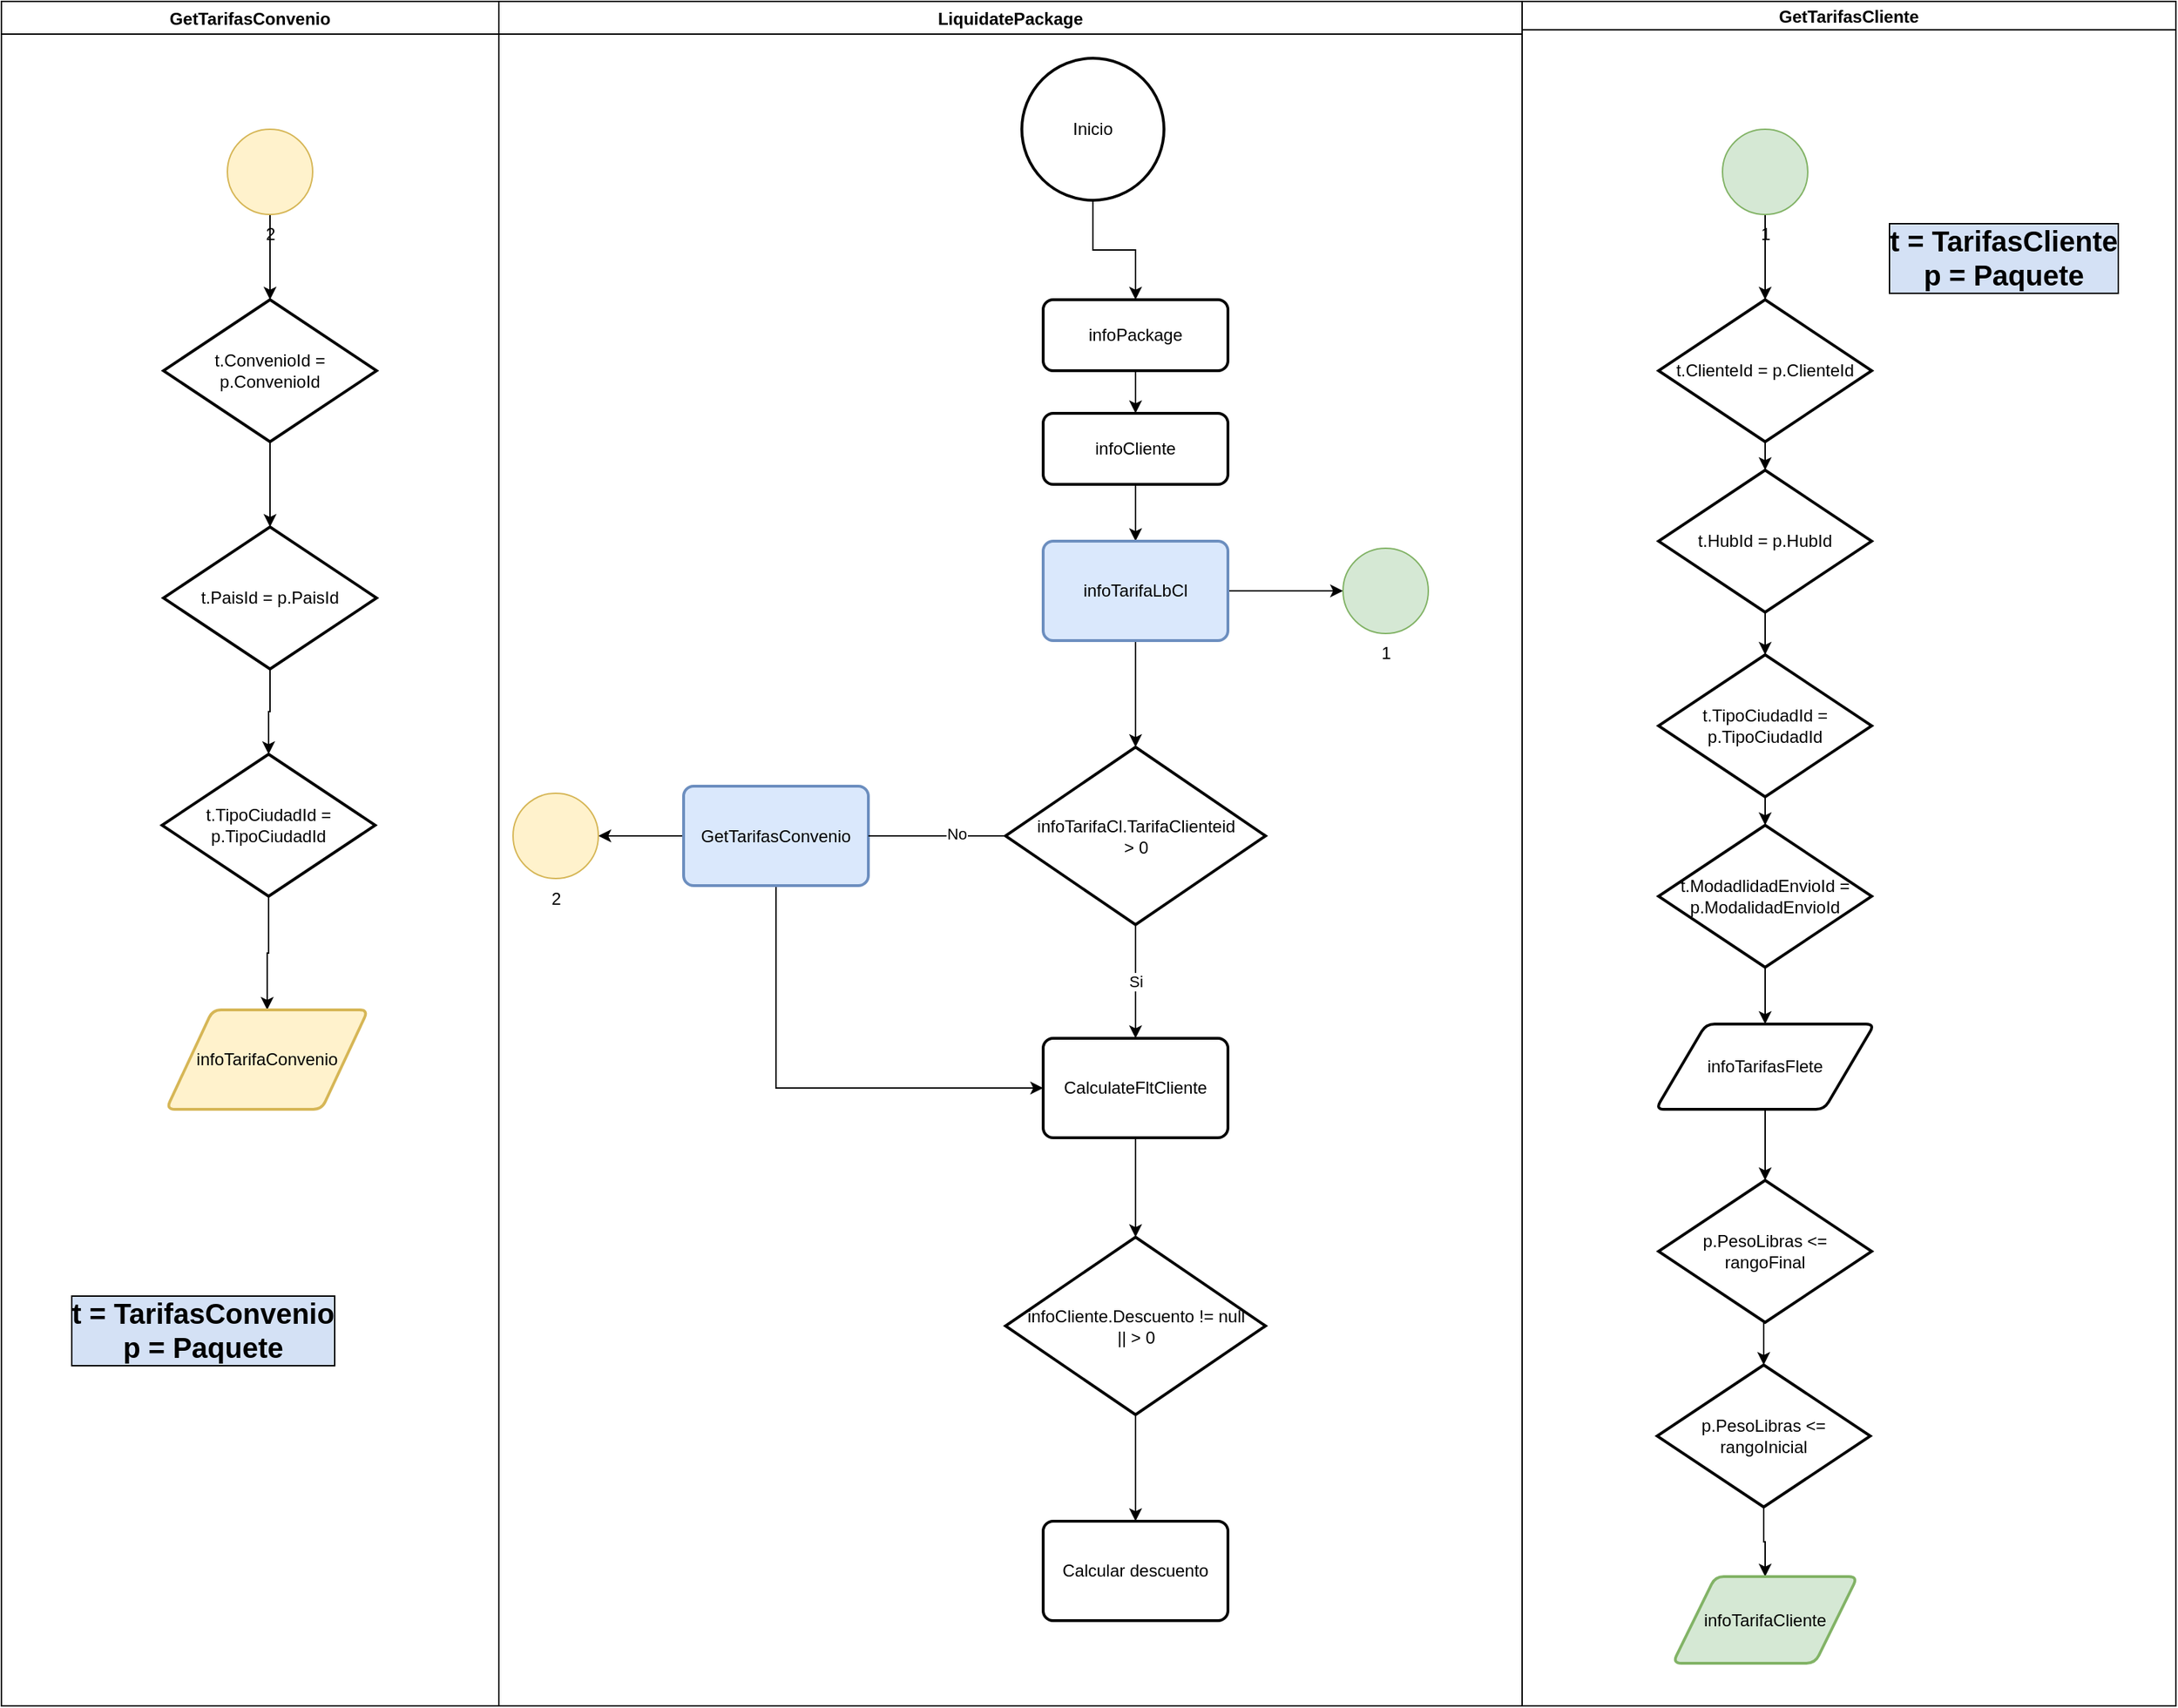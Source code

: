 <mxfile version="18.1.1" type="github">
  <diagram id="Eyb0sd25vl_3-xl4YI_Z" name="Page-1">
    <mxGraphModel dx="2903" dy="1128" grid="1" gridSize="10" guides="1" tooltips="1" connect="1" arrows="1" fold="1" page="1" pageScale="1" pageWidth="827" pageHeight="1169" math="0" shadow="0">
      <root>
        <mxCell id="0" />
        <mxCell id="1" parent="0" />
        <mxCell id="biy8ONkfciWmw4ODM3e7-40" style="edgeStyle=orthogonalEdgeStyle;rounded=0;orthogonalLoop=1;jettySize=auto;html=1;exitX=0.5;exitY=1;exitDx=0;exitDy=0;exitPerimeter=0;" edge="1" parent="1" source="biy8ONkfciWmw4ODM3e7-1" target="biy8ONkfciWmw4ODM3e7-2">
          <mxGeometry relative="1" as="geometry" />
        </mxCell>
        <mxCell id="biy8ONkfciWmw4ODM3e7-41" style="edgeStyle=orthogonalEdgeStyle;rounded=0;orthogonalLoop=1;jettySize=auto;html=1;exitX=0.5;exitY=1;exitDx=0;exitDy=0;entryX=0.5;entryY=0;entryDx=0;entryDy=0;" edge="1" parent="1" source="biy8ONkfciWmw4ODM3e7-2" target="biy8ONkfciWmw4ODM3e7-3">
          <mxGeometry relative="1" as="geometry" />
        </mxCell>
        <mxCell id="biy8ONkfciWmw4ODM3e7-2" value="infoPackage" style="rounded=1;whiteSpace=wrap;html=1;absoluteArcSize=1;arcSize=14;strokeWidth=2;" vertex="1" parent="1">
          <mxGeometry x="113" y="270" width="130" height="50" as="geometry" />
        </mxCell>
        <mxCell id="biy8ONkfciWmw4ODM3e7-42" style="edgeStyle=orthogonalEdgeStyle;rounded=0;orthogonalLoop=1;jettySize=auto;html=1;exitX=0.5;exitY=1;exitDx=0;exitDy=0;entryX=0.5;entryY=0;entryDx=0;entryDy=0;" edge="1" parent="1" source="biy8ONkfciWmw4ODM3e7-3" target="biy8ONkfciWmw4ODM3e7-4">
          <mxGeometry relative="1" as="geometry" />
        </mxCell>
        <mxCell id="biy8ONkfciWmw4ODM3e7-3" value="infoCliente" style="rounded=1;whiteSpace=wrap;html=1;absoluteArcSize=1;arcSize=14;strokeWidth=2;" vertex="1" parent="1">
          <mxGeometry x="113" y="350" width="130" height="50" as="geometry" />
        </mxCell>
        <mxCell id="biy8ONkfciWmw4ODM3e7-37" style="edgeStyle=orthogonalEdgeStyle;rounded=0;orthogonalLoop=1;jettySize=auto;html=1;exitX=0.5;exitY=1;exitDx=0;exitDy=0;" edge="1" parent="1" source="biy8ONkfciWmw4ODM3e7-4" target="biy8ONkfciWmw4ODM3e7-27">
          <mxGeometry relative="1" as="geometry" />
        </mxCell>
        <mxCell id="biy8ONkfciWmw4ODM3e7-65" style="edgeStyle=orthogonalEdgeStyle;rounded=0;orthogonalLoop=1;jettySize=auto;html=1;exitX=1;exitY=0.5;exitDx=0;exitDy=0;entryX=0;entryY=0.5;entryDx=0;entryDy=0;entryPerimeter=0;" edge="1" parent="1" source="biy8ONkfciWmw4ODM3e7-4" target="biy8ONkfciWmw4ODM3e7-64">
          <mxGeometry relative="1" as="geometry" />
        </mxCell>
        <mxCell id="biy8ONkfciWmw4ODM3e7-4" value="infoTarifaLbCl" style="rounded=1;whiteSpace=wrap;html=1;absoluteArcSize=1;arcSize=14;strokeWidth=2;fillColor=#dae8fc;strokeColor=#6c8ebf;" vertex="1" parent="1">
          <mxGeometry x="113" y="440" width="130" height="70" as="geometry" />
        </mxCell>
        <mxCell id="biy8ONkfciWmw4ODM3e7-63" value="" style="edgeStyle=orthogonalEdgeStyle;rounded=0;orthogonalLoop=1;jettySize=auto;html=1;" edge="1" parent="1" source="biy8ONkfciWmw4ODM3e7-5" target="biy8ONkfciWmw4ODM3e7-6">
          <mxGeometry relative="1" as="geometry" />
        </mxCell>
        <mxCell id="biy8ONkfciWmw4ODM3e7-5" value="1" style="verticalLabelPosition=bottom;verticalAlign=top;html=1;shape=mxgraph.flowchart.on-page_reference;fillColor=#d5e8d4;strokeColor=#82b366;" vertex="1" parent="1">
          <mxGeometry x="591" y="150" width="60" height="60" as="geometry" />
        </mxCell>
        <mxCell id="biy8ONkfciWmw4ODM3e7-17" style="edgeStyle=orthogonalEdgeStyle;rounded=0;orthogonalLoop=1;jettySize=auto;html=1;exitX=0.5;exitY=1;exitDx=0;exitDy=0;exitPerimeter=0;" edge="1" parent="1" source="biy8ONkfciWmw4ODM3e7-6" target="biy8ONkfciWmw4ODM3e7-8">
          <mxGeometry relative="1" as="geometry" />
        </mxCell>
        <mxCell id="biy8ONkfciWmw4ODM3e7-6" value="t.ClienteId = p.ClienteId" style="strokeWidth=2;html=1;shape=mxgraph.flowchart.decision;whiteSpace=wrap;" vertex="1" parent="1">
          <mxGeometry x="546" y="270" width="150" height="100" as="geometry" />
        </mxCell>
        <mxCell id="biy8ONkfciWmw4ODM3e7-18" style="edgeStyle=orthogonalEdgeStyle;rounded=0;orthogonalLoop=1;jettySize=auto;html=1;exitX=0.5;exitY=1;exitDx=0;exitDy=0;exitPerimeter=0;entryX=0.5;entryY=0;entryDx=0;entryDy=0;entryPerimeter=0;" edge="1" parent="1" source="biy8ONkfciWmw4ODM3e7-8" target="biy8ONkfciWmw4ODM3e7-9">
          <mxGeometry relative="1" as="geometry" />
        </mxCell>
        <mxCell id="biy8ONkfciWmw4ODM3e7-8" value="t.HubId = p.HubId" style="strokeWidth=2;html=1;shape=mxgraph.flowchart.decision;whiteSpace=wrap;" vertex="1" parent="1">
          <mxGeometry x="546" y="390" width="150" height="100" as="geometry" />
        </mxCell>
        <mxCell id="biy8ONkfciWmw4ODM3e7-19" style="edgeStyle=orthogonalEdgeStyle;rounded=0;orthogonalLoop=1;jettySize=auto;html=1;exitX=0.5;exitY=1;exitDx=0;exitDy=0;exitPerimeter=0;" edge="1" parent="1" source="biy8ONkfciWmw4ODM3e7-9" target="biy8ONkfciWmw4ODM3e7-10">
          <mxGeometry relative="1" as="geometry" />
        </mxCell>
        <mxCell id="biy8ONkfciWmw4ODM3e7-9" value="t.TipoCiudadId = p.TipoCiudadId" style="strokeWidth=2;html=1;shape=mxgraph.flowchart.decision;whiteSpace=wrap;" vertex="1" parent="1">
          <mxGeometry x="546" y="520" width="150" height="100" as="geometry" />
        </mxCell>
        <mxCell id="biy8ONkfciWmw4ODM3e7-20" style="edgeStyle=orthogonalEdgeStyle;rounded=0;orthogonalLoop=1;jettySize=auto;html=1;exitX=0.5;exitY=1;exitDx=0;exitDy=0;exitPerimeter=0;" edge="1" parent="1" source="biy8ONkfciWmw4ODM3e7-10" target="biy8ONkfciWmw4ODM3e7-12">
          <mxGeometry relative="1" as="geometry" />
        </mxCell>
        <mxCell id="biy8ONkfciWmw4ODM3e7-10" value="t.ModadlidadEnvioId = p.ModalidadEnvioId" style="strokeWidth=2;html=1;shape=mxgraph.flowchart.decision;whiteSpace=wrap;" vertex="1" parent="1">
          <mxGeometry x="546" y="640" width="150" height="100" as="geometry" />
        </mxCell>
        <mxCell id="biy8ONkfciWmw4ODM3e7-21" style="edgeStyle=orthogonalEdgeStyle;rounded=0;orthogonalLoop=1;jettySize=auto;html=1;exitX=0.5;exitY=1;exitDx=0;exitDy=0;entryX=0.5;entryY=0;entryDx=0;entryDy=0;entryPerimeter=0;" edge="1" parent="1" source="biy8ONkfciWmw4ODM3e7-12" target="biy8ONkfciWmw4ODM3e7-14">
          <mxGeometry relative="1" as="geometry" />
        </mxCell>
        <mxCell id="biy8ONkfciWmw4ODM3e7-12" value="infoTarifasFlete" style="shape=parallelogram;html=1;strokeWidth=2;perimeter=parallelogramPerimeter;whiteSpace=wrap;rounded=1;arcSize=12;size=0.23;" vertex="1" parent="1">
          <mxGeometry x="544" y="780" width="154" height="60" as="geometry" />
        </mxCell>
        <mxCell id="biy8ONkfciWmw4ODM3e7-22" style="edgeStyle=orthogonalEdgeStyle;rounded=0;orthogonalLoop=1;jettySize=auto;html=1;exitX=0.5;exitY=1;exitDx=0;exitDy=0;exitPerimeter=0;entryX=0.5;entryY=0;entryDx=0;entryDy=0;entryPerimeter=0;" edge="1" parent="1" source="biy8ONkfciWmw4ODM3e7-14" target="biy8ONkfciWmw4ODM3e7-15">
          <mxGeometry relative="1" as="geometry" />
        </mxCell>
        <mxCell id="biy8ONkfciWmw4ODM3e7-14" value="&lt;div&gt;p.PesoLibras &amp;lt;= &lt;br&gt;&lt;/div&gt;&lt;div&gt;rangoFinal&lt;br&gt;&lt;/div&gt;" style="strokeWidth=2;html=1;shape=mxgraph.flowchart.decision;whiteSpace=wrap;" vertex="1" parent="1">
          <mxGeometry x="546" y="890" width="150" height="100" as="geometry" />
        </mxCell>
        <mxCell id="biy8ONkfciWmw4ODM3e7-24" style="edgeStyle=orthogonalEdgeStyle;rounded=0;orthogonalLoop=1;jettySize=auto;html=1;exitX=0.5;exitY=1;exitDx=0;exitDy=0;exitPerimeter=0;entryX=0.5;entryY=0;entryDx=0;entryDy=0;" edge="1" parent="1" source="biy8ONkfciWmw4ODM3e7-15" target="biy8ONkfciWmw4ODM3e7-23">
          <mxGeometry relative="1" as="geometry" />
        </mxCell>
        <mxCell id="biy8ONkfciWmw4ODM3e7-15" value="&lt;div&gt;p.PesoLibras &amp;lt;= &lt;br&gt;&lt;/div&gt;&lt;div&gt;rangoInicial&lt;br&gt;&lt;/div&gt;" style="strokeWidth=2;html=1;shape=mxgraph.flowchart.decision;whiteSpace=wrap;" vertex="1" parent="1">
          <mxGeometry x="545" y="1020" width="150" height="100" as="geometry" />
        </mxCell>
        <mxCell id="biy8ONkfciWmw4ODM3e7-23" value="infoTarifaCliente" style="shape=parallelogram;html=1;strokeWidth=2;perimeter=parallelogramPerimeter;whiteSpace=wrap;rounded=1;arcSize=12;size=0.23;fillColor=#d5e8d4;strokeColor=#82b366;" vertex="1" parent="1">
          <mxGeometry x="556" y="1169" width="130" height="61" as="geometry" />
        </mxCell>
        <mxCell id="biy8ONkfciWmw4ODM3e7-32" value="Si" style="edgeStyle=orthogonalEdgeStyle;rounded=0;orthogonalLoop=1;jettySize=auto;html=1;exitX=0.5;exitY=1;exitDx=0;exitDy=0;exitPerimeter=0;" edge="1" parent="1" source="biy8ONkfciWmw4ODM3e7-27" target="biy8ONkfciWmw4ODM3e7-29">
          <mxGeometry relative="1" as="geometry" />
        </mxCell>
        <mxCell id="biy8ONkfciWmw4ODM3e7-27" value="&lt;div&gt;infoTarifaCl.TarifaClienteid &lt;br&gt;&lt;/div&gt;&lt;div&gt;&amp;gt; 0&lt;br&gt;&lt;/div&gt;" style="strokeWidth=2;html=1;shape=mxgraph.flowchart.decision;whiteSpace=wrap;" vertex="1" parent="1">
          <mxGeometry x="86.5" y="585" width="183" height="125" as="geometry" />
        </mxCell>
        <mxCell id="biy8ONkfciWmw4ODM3e7-33" style="edgeStyle=orthogonalEdgeStyle;rounded=0;orthogonalLoop=1;jettySize=auto;html=1;exitX=0.5;exitY=1;exitDx=0;exitDy=0;" edge="1" parent="1" source="biy8ONkfciWmw4ODM3e7-29" target="biy8ONkfciWmw4ODM3e7-30">
          <mxGeometry relative="1" as="geometry" />
        </mxCell>
        <mxCell id="biy8ONkfciWmw4ODM3e7-29" value="CalculateFltCliente" style="rounded=1;whiteSpace=wrap;html=1;absoluteArcSize=1;arcSize=14;strokeWidth=2;" vertex="1" parent="1">
          <mxGeometry x="113" y="790" width="130" height="70" as="geometry" />
        </mxCell>
        <mxCell id="biy8ONkfciWmw4ODM3e7-34" style="edgeStyle=orthogonalEdgeStyle;rounded=0;orthogonalLoop=1;jettySize=auto;html=1;exitX=0.5;exitY=1;exitDx=0;exitDy=0;exitPerimeter=0;" edge="1" parent="1" source="biy8ONkfciWmw4ODM3e7-30" target="biy8ONkfciWmw4ODM3e7-31">
          <mxGeometry relative="1" as="geometry" />
        </mxCell>
        <mxCell id="biy8ONkfciWmw4ODM3e7-30" value="&lt;div&gt;infoCliente.Descuento != null&lt;/div&gt;&lt;div&gt;|| &amp;gt; 0&lt;br&gt;&lt;/div&gt;" style="strokeWidth=2;html=1;shape=mxgraph.flowchart.decision;whiteSpace=wrap;" vertex="1" parent="1">
          <mxGeometry x="86.5" y="930" width="183" height="125" as="geometry" />
        </mxCell>
        <mxCell id="biy8ONkfciWmw4ODM3e7-31" value="Calcular descuento" style="rounded=1;whiteSpace=wrap;html=1;absoluteArcSize=1;arcSize=14;strokeWidth=2;" vertex="1" parent="1">
          <mxGeometry x="113" y="1130" width="130" height="70" as="geometry" />
        </mxCell>
        <mxCell id="biy8ONkfciWmw4ODM3e7-39" style="edgeStyle=orthogonalEdgeStyle;rounded=0;orthogonalLoop=1;jettySize=auto;html=1;exitX=0.5;exitY=1;exitDx=0;exitDy=0;entryX=0;entryY=0.5;entryDx=0;entryDy=0;" edge="1" parent="1" source="biy8ONkfciWmw4ODM3e7-36" target="biy8ONkfciWmw4ODM3e7-29">
          <mxGeometry relative="1" as="geometry" />
        </mxCell>
        <mxCell id="biy8ONkfciWmw4ODM3e7-43" value="GetTarifasCliente" style="swimlane;startSize=20;" vertex="1" parent="1">
          <mxGeometry x="450" y="60" width="460" height="1200" as="geometry" />
        </mxCell>
        <mxCell id="biy8ONkfciWmw4ODM3e7-11" value="&lt;div style=&quot;font-size: 20px;&quot;&gt;&lt;b style=&quot;font-size: 20px;&quot;&gt;t = TarifasCliente&lt;/b&gt;&lt;/div&gt;&lt;div style=&quot;font-size: 20px;&quot;&gt;&lt;b style=&quot;font-size: 20px;&quot;&gt;p = Paquete&lt;/b&gt;&lt;br style=&quot;font-size: 20px;&quot;&gt;&lt;/div&gt;" style="text;html=1;strokeColor=none;fillColor=none;align=center;verticalAlign=middle;whiteSpace=wrap;rounded=0;fontSize=20;labelBackgroundColor=#D4E1F5;labelBorderColor=default;" vertex="1" parent="biy8ONkfciWmw4ODM3e7-43">
          <mxGeometry x="230" y="150" width="218" height="60" as="geometry" />
        </mxCell>
        <mxCell id="biy8ONkfciWmw4ODM3e7-55" style="edgeStyle=orthogonalEdgeStyle;rounded=0;orthogonalLoop=1;jettySize=auto;html=1;exitX=0.5;exitY=1;exitDx=0;exitDy=0;exitPerimeter=0;entryX=0.5;entryY=0;entryDx=0;entryDy=0;entryPerimeter=0;" edge="1" parent="1" source="biy8ONkfciWmw4ODM3e7-45" target="biy8ONkfciWmw4ODM3e7-46">
          <mxGeometry relative="1" as="geometry" />
        </mxCell>
        <mxCell id="biy8ONkfciWmw4ODM3e7-45" value="2" style="verticalLabelPosition=bottom;verticalAlign=top;html=1;shape=mxgraph.flowchart.on-page_reference;fillColor=#fff2cc;strokeColor=#d6b656;" vertex="1" parent="1">
          <mxGeometry x="-461" y="150" width="60" height="60" as="geometry" />
        </mxCell>
        <mxCell id="biy8ONkfciWmw4ODM3e7-56" style="edgeStyle=orthogonalEdgeStyle;rounded=0;orthogonalLoop=1;jettySize=auto;html=1;exitX=0.5;exitY=1;exitDx=0;exitDy=0;exitPerimeter=0;entryX=0.5;entryY=0;entryDx=0;entryDy=0;entryPerimeter=0;" edge="1" parent="1" source="biy8ONkfciWmw4ODM3e7-46" target="biy8ONkfciWmw4ODM3e7-47">
          <mxGeometry relative="1" as="geometry" />
        </mxCell>
        <mxCell id="biy8ONkfciWmw4ODM3e7-46" value="t.ConvenioId = p.ConvenioId" style="strokeWidth=2;html=1;shape=mxgraph.flowchart.decision;whiteSpace=wrap;" vertex="1" parent="1">
          <mxGeometry x="-506" y="270" width="150" height="100" as="geometry" />
        </mxCell>
        <mxCell id="biy8ONkfciWmw4ODM3e7-52" value="GetTarifasConvenio" style="swimlane;" vertex="1" parent="1">
          <mxGeometry x="-620" y="60" width="350" height="1200" as="geometry" />
        </mxCell>
        <mxCell id="biy8ONkfciWmw4ODM3e7-57" style="edgeStyle=orthogonalEdgeStyle;rounded=0;orthogonalLoop=1;jettySize=auto;html=1;exitX=0.5;exitY=1;exitDx=0;exitDy=0;exitPerimeter=0;entryX=0.5;entryY=0;entryDx=0;entryDy=0;entryPerimeter=0;" edge="1" parent="biy8ONkfciWmw4ODM3e7-52" source="biy8ONkfciWmw4ODM3e7-47" target="biy8ONkfciWmw4ODM3e7-48">
          <mxGeometry relative="1" as="geometry" />
        </mxCell>
        <mxCell id="biy8ONkfciWmw4ODM3e7-47" value="t.PaisId = p.PaisId" style="strokeWidth=2;html=1;shape=mxgraph.flowchart.decision;whiteSpace=wrap;" vertex="1" parent="biy8ONkfciWmw4ODM3e7-52">
          <mxGeometry x="114" y="370" width="150" height="100" as="geometry" />
        </mxCell>
        <mxCell id="biy8ONkfciWmw4ODM3e7-58" style="edgeStyle=orthogonalEdgeStyle;rounded=0;orthogonalLoop=1;jettySize=auto;html=1;exitX=0.5;exitY=1;exitDx=0;exitDy=0;exitPerimeter=0;entryX=0.5;entryY=0;entryDx=0;entryDy=0;" edge="1" parent="biy8ONkfciWmw4ODM3e7-52" source="biy8ONkfciWmw4ODM3e7-48" target="biy8ONkfciWmw4ODM3e7-50">
          <mxGeometry relative="1" as="geometry" />
        </mxCell>
        <mxCell id="biy8ONkfciWmw4ODM3e7-48" value="t.TipoCiudadId = p.TipoCiudadId" style="strokeWidth=2;html=1;shape=mxgraph.flowchart.decision;whiteSpace=wrap;" vertex="1" parent="biy8ONkfciWmw4ODM3e7-52">
          <mxGeometry x="113" y="530" width="150" height="100" as="geometry" />
        </mxCell>
        <mxCell id="biy8ONkfciWmw4ODM3e7-50" value="infoTarifaConvenio" style="shape=parallelogram;html=1;strokeWidth=2;perimeter=parallelogramPerimeter;whiteSpace=wrap;rounded=1;arcSize=12;size=0.23;fillColor=#fff2cc;strokeColor=#d6b656;" vertex="1" parent="biy8ONkfciWmw4ODM3e7-52">
          <mxGeometry x="116" y="710" width="142" height="70" as="geometry" />
        </mxCell>
        <mxCell id="biy8ONkfciWmw4ODM3e7-71" value="&lt;div style=&quot;font-size: 20px;&quot;&gt;&lt;b style=&quot;font-size: 20px;&quot;&gt;t = TarifasConvenio&lt;/b&gt;&lt;/div&gt;&lt;div style=&quot;font-size: 20px;&quot;&gt;&lt;b style=&quot;font-size: 20px;&quot;&gt;p = Paquete&lt;/b&gt;&lt;br style=&quot;font-size: 20px;&quot;&gt;&lt;/div&gt;" style="text;html=1;strokeColor=none;fillColor=none;align=center;verticalAlign=middle;whiteSpace=wrap;rounded=0;fontSize=20;labelBackgroundColor=#D4E1F5;labelBorderColor=default;spacing=7;" vertex="1" parent="biy8ONkfciWmw4ODM3e7-52">
          <mxGeometry x="20" y="890" width="244" height="90" as="geometry" />
        </mxCell>
        <mxCell id="biy8ONkfciWmw4ODM3e7-53" value="LiquidatePackage" style="swimlane;" vertex="1" parent="1">
          <mxGeometry x="-270" y="60" width="720" height="1200" as="geometry" />
        </mxCell>
        <mxCell id="biy8ONkfciWmw4ODM3e7-1" value="Inicio" style="strokeWidth=2;html=1;shape=mxgraph.flowchart.start_2;whiteSpace=wrap;" vertex="1" parent="biy8ONkfciWmw4ODM3e7-53">
          <mxGeometry x="368" y="40" width="100" height="100" as="geometry" />
        </mxCell>
        <mxCell id="biy8ONkfciWmw4ODM3e7-64" value="1" style="verticalLabelPosition=bottom;verticalAlign=top;html=1;shape=mxgraph.flowchart.on-page_reference;fillColor=#d5e8d4;strokeColor=#82b366;" vertex="1" parent="biy8ONkfciWmw4ODM3e7-53">
          <mxGeometry x="594" y="385" width="60" height="60" as="geometry" />
        </mxCell>
        <mxCell id="biy8ONkfciWmw4ODM3e7-70" style="edgeStyle=orthogonalEdgeStyle;rounded=0;orthogonalLoop=1;jettySize=auto;html=1;exitX=0;exitY=0.5;exitDx=0;exitDy=0;" edge="1" parent="biy8ONkfciWmw4ODM3e7-53" source="biy8ONkfciWmw4ODM3e7-36" target="biy8ONkfciWmw4ODM3e7-68">
          <mxGeometry relative="1" as="geometry" />
        </mxCell>
        <mxCell id="biy8ONkfciWmw4ODM3e7-36" value="GetTarifasConvenio" style="rounded=1;whiteSpace=wrap;html=1;absoluteArcSize=1;arcSize=14;strokeWidth=2;fillColor=#dae8fc;strokeColor=#6c8ebf;" vertex="1" parent="biy8ONkfciWmw4ODM3e7-53">
          <mxGeometry x="130" y="552.5" width="130" height="70" as="geometry" />
        </mxCell>
        <mxCell id="biy8ONkfciWmw4ODM3e7-68" value="2" style="verticalLabelPosition=bottom;verticalAlign=top;html=1;shape=mxgraph.flowchart.on-page_reference;fillColor=#fff2cc;strokeColor=#d6b656;" vertex="1" parent="biy8ONkfciWmw4ODM3e7-53">
          <mxGeometry x="10" y="557.5" width="60" height="60" as="geometry" />
        </mxCell>
        <mxCell id="biy8ONkfciWmw4ODM3e7-66" value="" style="edgeStyle=orthogonalEdgeStyle;rounded=0;orthogonalLoop=1;jettySize=auto;html=1;exitX=0;exitY=0.5;exitDx=0;exitDy=0;exitPerimeter=0;endArrow=none;" edge="1" parent="1" source="biy8ONkfciWmw4ODM3e7-27" target="biy8ONkfciWmw4ODM3e7-36">
          <mxGeometry relative="1" as="geometry">
            <mxPoint x="-50" y="648" as="targetPoint" />
            <mxPoint x="86.5" y="647.5" as="sourcePoint" />
          </mxGeometry>
        </mxCell>
        <mxCell id="biy8ONkfciWmw4ODM3e7-67" value="No" style="edgeLabel;html=1;align=center;verticalAlign=middle;resizable=0;points=[];" vertex="1" connectable="0" parent="biy8ONkfciWmw4ODM3e7-66">
          <mxGeometry x="-0.278" y="-2" relative="1" as="geometry">
            <mxPoint as="offset" />
          </mxGeometry>
        </mxCell>
      </root>
    </mxGraphModel>
  </diagram>
</mxfile>
